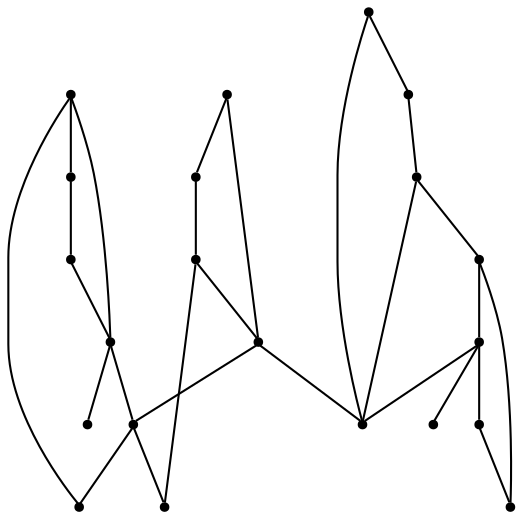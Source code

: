 graph {
  node [shape=point,comment="{\"directed\":false,\"doi\":\"10.1007/978-3-031-22203-0_12\",\"figure\":\"9 (1)\"}"]

  v0 [pos="389.99441867944324,1773.7006433691147"]
  v1 [pos="389.5026576511765,1814.4024548196724"]
  v2 [pos="529.8249994608354,1814.7732979267037"]
  v3 [pos="530.3125954477431,1774.0672896920128"]
  v4 [pos="476.37483293280616,1774.0672896920128"]
  v5 [pos="480.9255698395655,1561.477790503305"]
  v6 [pos="422.8829841969759,1560.9984668851976"]
  v7 [pos="480.4046535217842,1605.2675448488649"]
  v8 [pos="422.3620678791946,1604.7924180148907"]
  v9 [pos="475.8872687401075,1814.7732979267037"]
  v10 [pos="476.6400840686807,1740.49428838022"]
  v11 [pos="372.23325158436216,1561.5402335641938"]
  v12 [pos="390.669505115933,1711.20391451331"]
  v13 [pos="389.84854684924426,1671.0729928801268"]
  v14 [pos="336.0566561645064,1773.7006433691147"]
  v15 [pos="335.91078433430744,1671.0729928801265"]
  v16 [pos="371.712335266581,1605.329987909754"]
  v17 [pos="317.7787377930033,1605.3634350075417"]
  v18 [pos="370.41900249047114,1631.2687845329388"]
  v19 [pos="336.73593943656425,1711.2039145133099"]
  v20 [pos="318.29965411078456,1561.569356702572"]

  v0 -- v1 [id="-1",pos="389.99441867944324,1773.7006433691147 389.98296481570543,1803.1258230293897 389.98296481570543,1817.8403840763172 389.5026576511765,1814.4024548196724"]
  v17 -- v20 [id="-2",pos="317.7787377930033,1605.3634350075417 318.29965411078456,1561.569356702572 318.29965411078456,1561.569356702572 318.29965411078456,1561.569356702572"]
  v20 -- v11 [id="-3",pos="318.29965411078456,1561.569356702572 372.23325158436216,1561.5402335641938 372.23325158436216,1561.5402335641938 372.23325158436216,1561.5402335641938"]
  v15 -- v19 [id="-4",pos="335.91078433430744,1671.0729928801265 336.73593943656425,1711.2039145133099 336.73593943656425,1711.2039145133099 336.73593943656425,1711.2039145133099"]
  v19 -- v14 [id="-5",pos="336.73593943656425,1711.2039145133099 336.0566561645064,1773.7006433691147 336.0566561645064,1773.7006433691147 336.0566561645064,1773.7006433691147"]
  v19 -- v12 [id="-6",pos="336.73593943656425,1711.2039145133099 390.669505115933,1711.20391451331 390.669505115933,1711.20391451331 390.669505115933,1711.20391451331"]
  v2 -- v3 [id="-7",pos="529.8249994608354,1814.7732979267037 530.3125954477431,1774.0672896920128 530.3125954477431,1774.0672896920128 530.3125954477431,1774.0672896920128"]
  v16 -- v8 [id="-9",pos="371.712335266581,1605.329987909754 422.3620678791946,1604.7924180148907 422.3620678791946,1604.7924180148907 422.3620678791946,1604.7924180148907"]
  v16 -- v18 [id="-10",pos="371.712335266581,1605.329987909754 370.41900249047114,1631.2687845329388 370.41900249047114,1631.2687845329388 370.41900249047114,1631.2687845329388"]
  v16 -- v17 [id="-12",pos="371.712335266581,1605.329987909754 317.7787377930033,1605.3634350075417 317.7787377930033,1605.3634350075417 317.7787377930033,1605.3634350075417"]
  v11 -- v16 [id="-13",pos="372.23325158436216,1561.5402335641938 371.712335266581,1605.329987909754 371.712335266581,1605.329987909754 371.712335266581,1605.329987909754"]
  v13 -- v15 [id="-14",pos="389.84854684924426,1671.0729928801268 335.91078433430744,1671.0729928801265 335.91078433430744,1671.0729928801265 335.91078433430744,1671.0729928801265"]
  v0 -- v14 [id="-15",pos="389.99441867944324,1773.7006433691147 336.0566561645064,1773.7006433691147 336.0566561645064,1773.7006433691147 336.0566561645064,1773.7006433691147"]
  v13 -- v12 [id="-16",pos="389.84854684924426,1671.0729928801268 390.669505115933,1711.20391451331 390.669505115933,1711.20391451331 390.669505115933,1711.20391451331"]
  v12 -- v0 [id="-17",pos="390.669505115933,1711.20391451331 389.99441867944324,1773.7006433691147 389.99441867944324,1773.7006433691147 389.99441867944324,1773.7006433691147"]
  v12 -- v8 [id="-18",pos="390.669505115933,1711.20391451331 424.4842915771011,1709.7243573434876 424.4842915771011,1709.7243573434876 424.4842915771011,1709.7243573434876 422.3620678791946,1604.7924180148907 422.3620678791946,1604.7924180148907 422.3620678791946,1604.7924180148907"]
  v3 -- v4 [id="-19",pos="530.3125954477431,1774.0672896920128 476.37483293280616,1774.0672896920128 476.37483293280616,1774.0672896920128 476.37483293280616,1774.0672896920128"]
  v5 -- v6 [id="-20",pos="480.9255698395655,1561.477790503305 422.8829841969759,1560.9984668851976 422.8829841969759,1560.9984668851976 422.8829841969759,1560.9984668851976"]
  v7 -- v5 [id="-21",pos="480.4046535217842,1605.2675448488649 480.9255698395655,1561.477790503305 480.9255698395655,1561.477790503305 480.9255698395655,1561.477790503305"]
  v6 -- v11 [id="-22",pos="422.8829841969759,1560.9984668851976 372.23325158436216,1561.5402335641938 372.23325158436216,1561.5402335641938 372.23325158436216,1561.5402335641938"]
  v7 -- v8 [id="-24",pos="480.4046535217842,1605.2675448488649 422.3620678791946,1604.7924180148907 422.3620678791946,1604.7924180148907 422.3620678791946,1604.7924180148907"]
  v6 -- v8 [id="-25",pos="422.8829841969759,1560.9984668851976 422.3620678791946,1604.7924180148907 422.3620678791946,1604.7924180148907 422.3620678791946,1604.7924180148907"]
  v4 -- v9 [id="-26",pos="476.37483293280616,1774.0672896920128 475.8872687401075,1814.7732979267037 475.8872687401075,1814.7732979267037 475.8872687401075,1814.7732979267037"]
  v4 -- v0 [id="-27",pos="476.37483293280616,1774.0672896920128 389.99441867944324,1773.7006433691147 389.99441867944324,1773.7006433691147 389.99441867944324,1773.7006433691147"]
  v4 -- v10 [id="-29",pos="476.37483293280616,1774.0672896920128 476.6400840686807,1740.49428838022 476.6400840686807,1740.49428838022 476.6400840686807,1740.49428838022"]
  v9 -- v1 [id="-30",pos="475.8872687401075,1814.7732979267037 389.5026576511765,1814.4024548196724 389.5026576511765,1814.4024548196724 389.5026576511765,1814.4024548196724"]
  v9 -- v2 [id="-31",pos="475.8872687401075,1814.7732979267037 529.8249994608354,1814.7732979267037 529.8249994608354,1814.7732979267037 529.8249994608354,1814.7732979267037"]
}